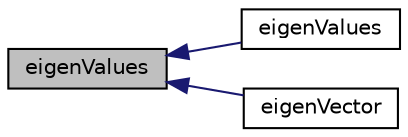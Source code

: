 digraph "eigenValues"
{
  bgcolor="transparent";
  edge [fontname="Helvetica",fontsize="10",labelfontname="Helvetica",labelfontsize="10"];
  node [fontname="Helvetica",fontsize="10",shape=record];
  rankdir="LR";
  Node1 [label="eigenValues",height=0.2,width=0.4,color="black", fillcolor="grey75", style="filled" fontcolor="black"];
  Node1 -> Node2 [dir="back",color="midnightblue",fontsize="10",style="solid",fontname="Helvetica"];
  Node2 [label="eigenValues",height=0.2,width=0.4,color="black",URL="$namespaceFoam.html#a03f29b144bc2cb4cab0dff0608467b70"];
  Node1 -> Node3 [dir="back",color="midnightblue",fontsize="10",style="solid",fontname="Helvetica"];
  Node3 [label="eigenVector",height=0.2,width=0.4,color="black",URL="$namespaceFoam.html#a214bd74661674bfdb44e74a08fe267f6"];
}
